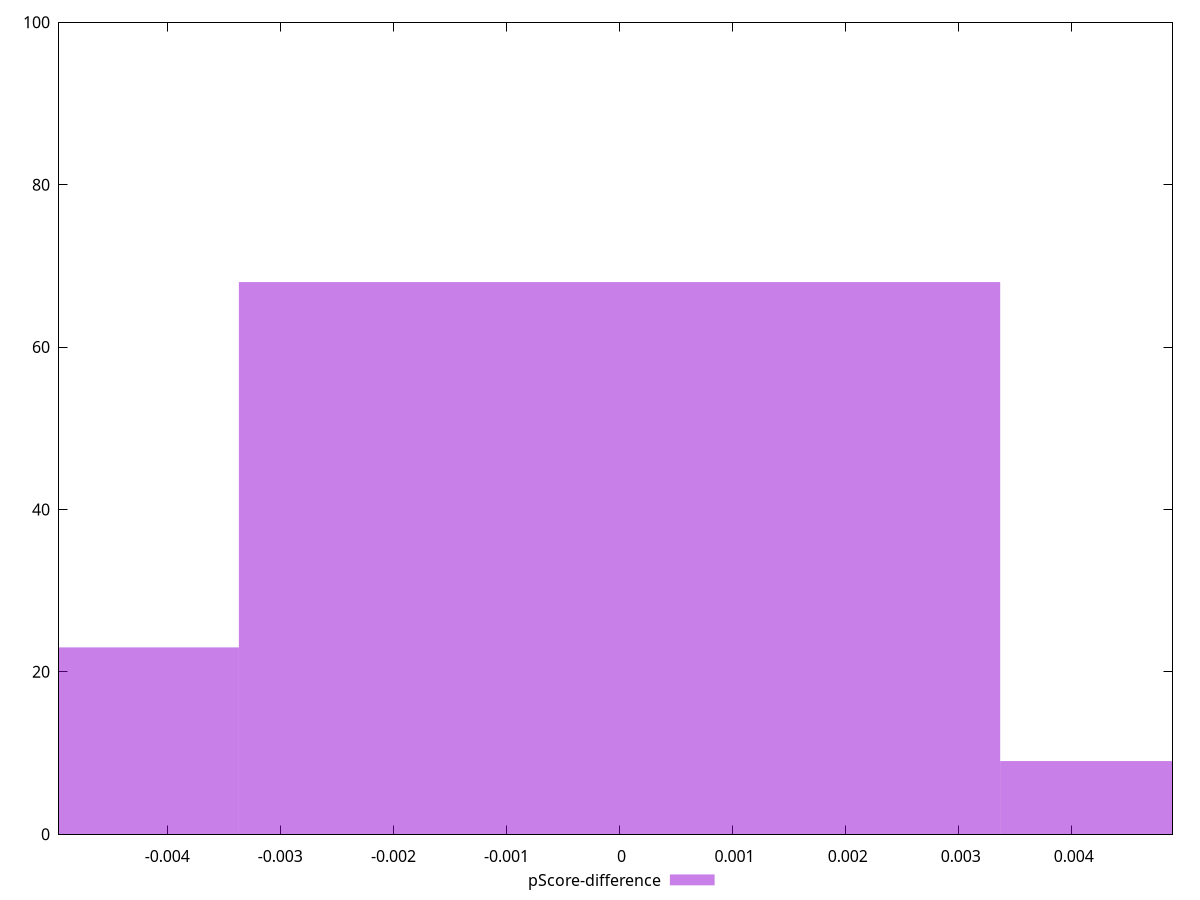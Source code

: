 reset

$pScoreDifference <<EOF
-0.006732737563976735 23
0 68
0.006732737563976735 9
EOF

set key outside below
set boxwidth 0.006732737563976735
set xrange [-0.004957018394295631:0.00489014483190503]
set yrange [0:100]
set trange [0:100]
set style fill transparent solid 0.5 noborder
set terminal svg size 640, 490 enhanced background rgb 'white'
set output "report_00013_2021-02-09T12-04-24.940Z/first-cpu-idle/samples/pages+cached/pScore-difference/histogram.svg"

plot $pScoreDifference title "pScore-difference" with boxes

reset
